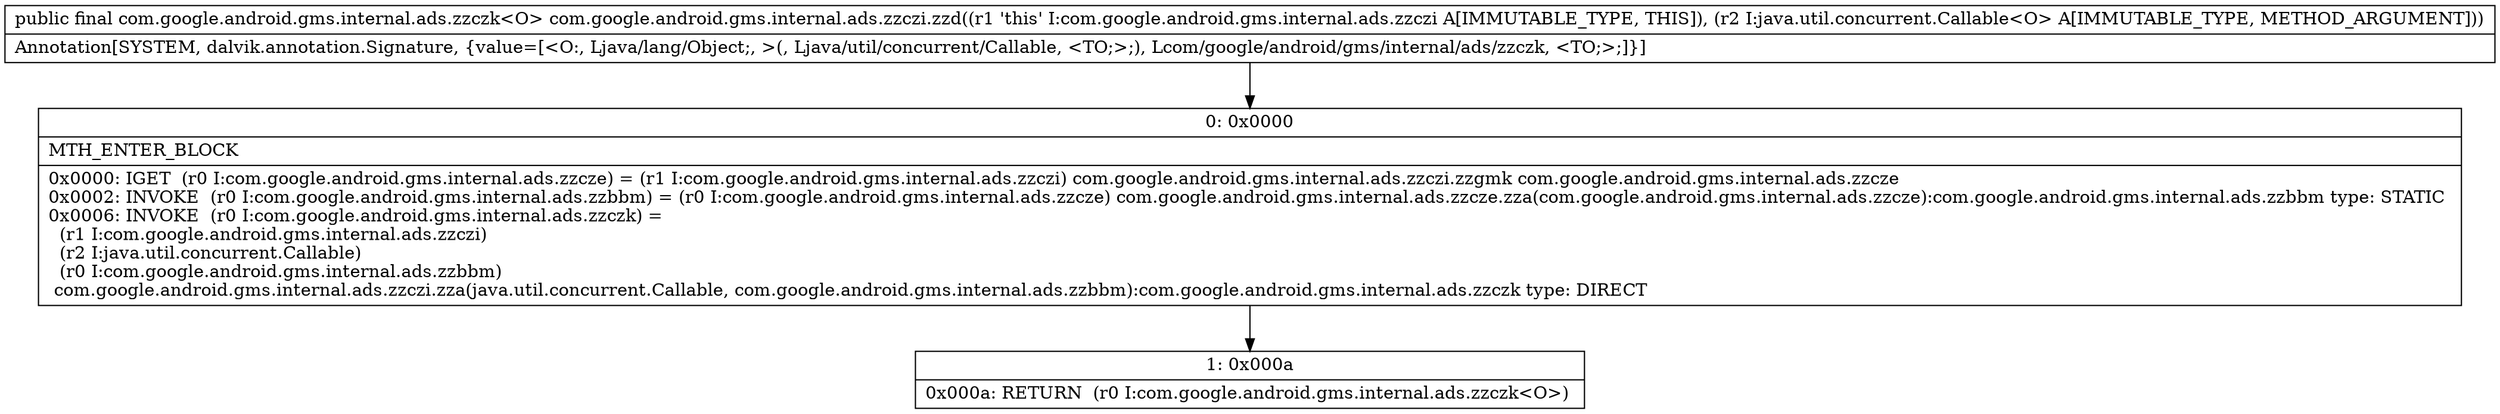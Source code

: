 digraph "CFG forcom.google.android.gms.internal.ads.zzczi.zzd(Ljava\/util\/concurrent\/Callable;)Lcom\/google\/android\/gms\/internal\/ads\/zzczk;" {
Node_0 [shape=record,label="{0\:\ 0x0000|MTH_ENTER_BLOCK\l|0x0000: IGET  (r0 I:com.google.android.gms.internal.ads.zzcze) = (r1 I:com.google.android.gms.internal.ads.zzczi) com.google.android.gms.internal.ads.zzczi.zzgmk com.google.android.gms.internal.ads.zzcze \l0x0002: INVOKE  (r0 I:com.google.android.gms.internal.ads.zzbbm) = (r0 I:com.google.android.gms.internal.ads.zzcze) com.google.android.gms.internal.ads.zzcze.zza(com.google.android.gms.internal.ads.zzcze):com.google.android.gms.internal.ads.zzbbm type: STATIC \l0x0006: INVOKE  (r0 I:com.google.android.gms.internal.ads.zzczk) = \l  (r1 I:com.google.android.gms.internal.ads.zzczi)\l  (r2 I:java.util.concurrent.Callable)\l  (r0 I:com.google.android.gms.internal.ads.zzbbm)\l com.google.android.gms.internal.ads.zzczi.zza(java.util.concurrent.Callable, com.google.android.gms.internal.ads.zzbbm):com.google.android.gms.internal.ads.zzczk type: DIRECT \l}"];
Node_1 [shape=record,label="{1\:\ 0x000a|0x000a: RETURN  (r0 I:com.google.android.gms.internal.ads.zzczk\<O\>) \l}"];
MethodNode[shape=record,label="{public final com.google.android.gms.internal.ads.zzczk\<O\> com.google.android.gms.internal.ads.zzczi.zzd((r1 'this' I:com.google.android.gms.internal.ads.zzczi A[IMMUTABLE_TYPE, THIS]), (r2 I:java.util.concurrent.Callable\<O\> A[IMMUTABLE_TYPE, METHOD_ARGUMENT]))  | Annotation[SYSTEM, dalvik.annotation.Signature, \{value=[\<O:, Ljava\/lang\/Object;, \>(, Ljava\/util\/concurrent\/Callable, \<TO;\>;), Lcom\/google\/android\/gms\/internal\/ads\/zzczk, \<TO;\>;]\}]\l}"];
MethodNode -> Node_0;
Node_0 -> Node_1;
}

